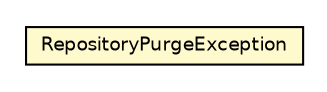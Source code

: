 #!/usr/local/bin/dot
#
# Class diagram 
# Generated by UmlGraph version 4.6 (http://www.spinellis.gr/sw/umlgraph)
#

digraph G {
	edge [fontname="Helvetica",fontsize=10,labelfontname="Helvetica",labelfontsize=10];
	node [fontname="Helvetica",fontsize=10,shape=plaintext];
	// org.apache.maven.archiva.consumers.core.repository.RepositoryPurgeException
	c79920 [label=<<table border="0" cellborder="1" cellspacing="0" cellpadding="2" port="p" bgcolor="lemonChiffon" href="./RepositoryPurgeException.html">
		<tr><td><table border="0" cellspacing="0" cellpadding="1">
			<tr><td> RepositoryPurgeException </td></tr>
		</table></td></tr>
		</table>>, fontname="Helvetica", fontcolor="black", fontsize=9.0];
}

